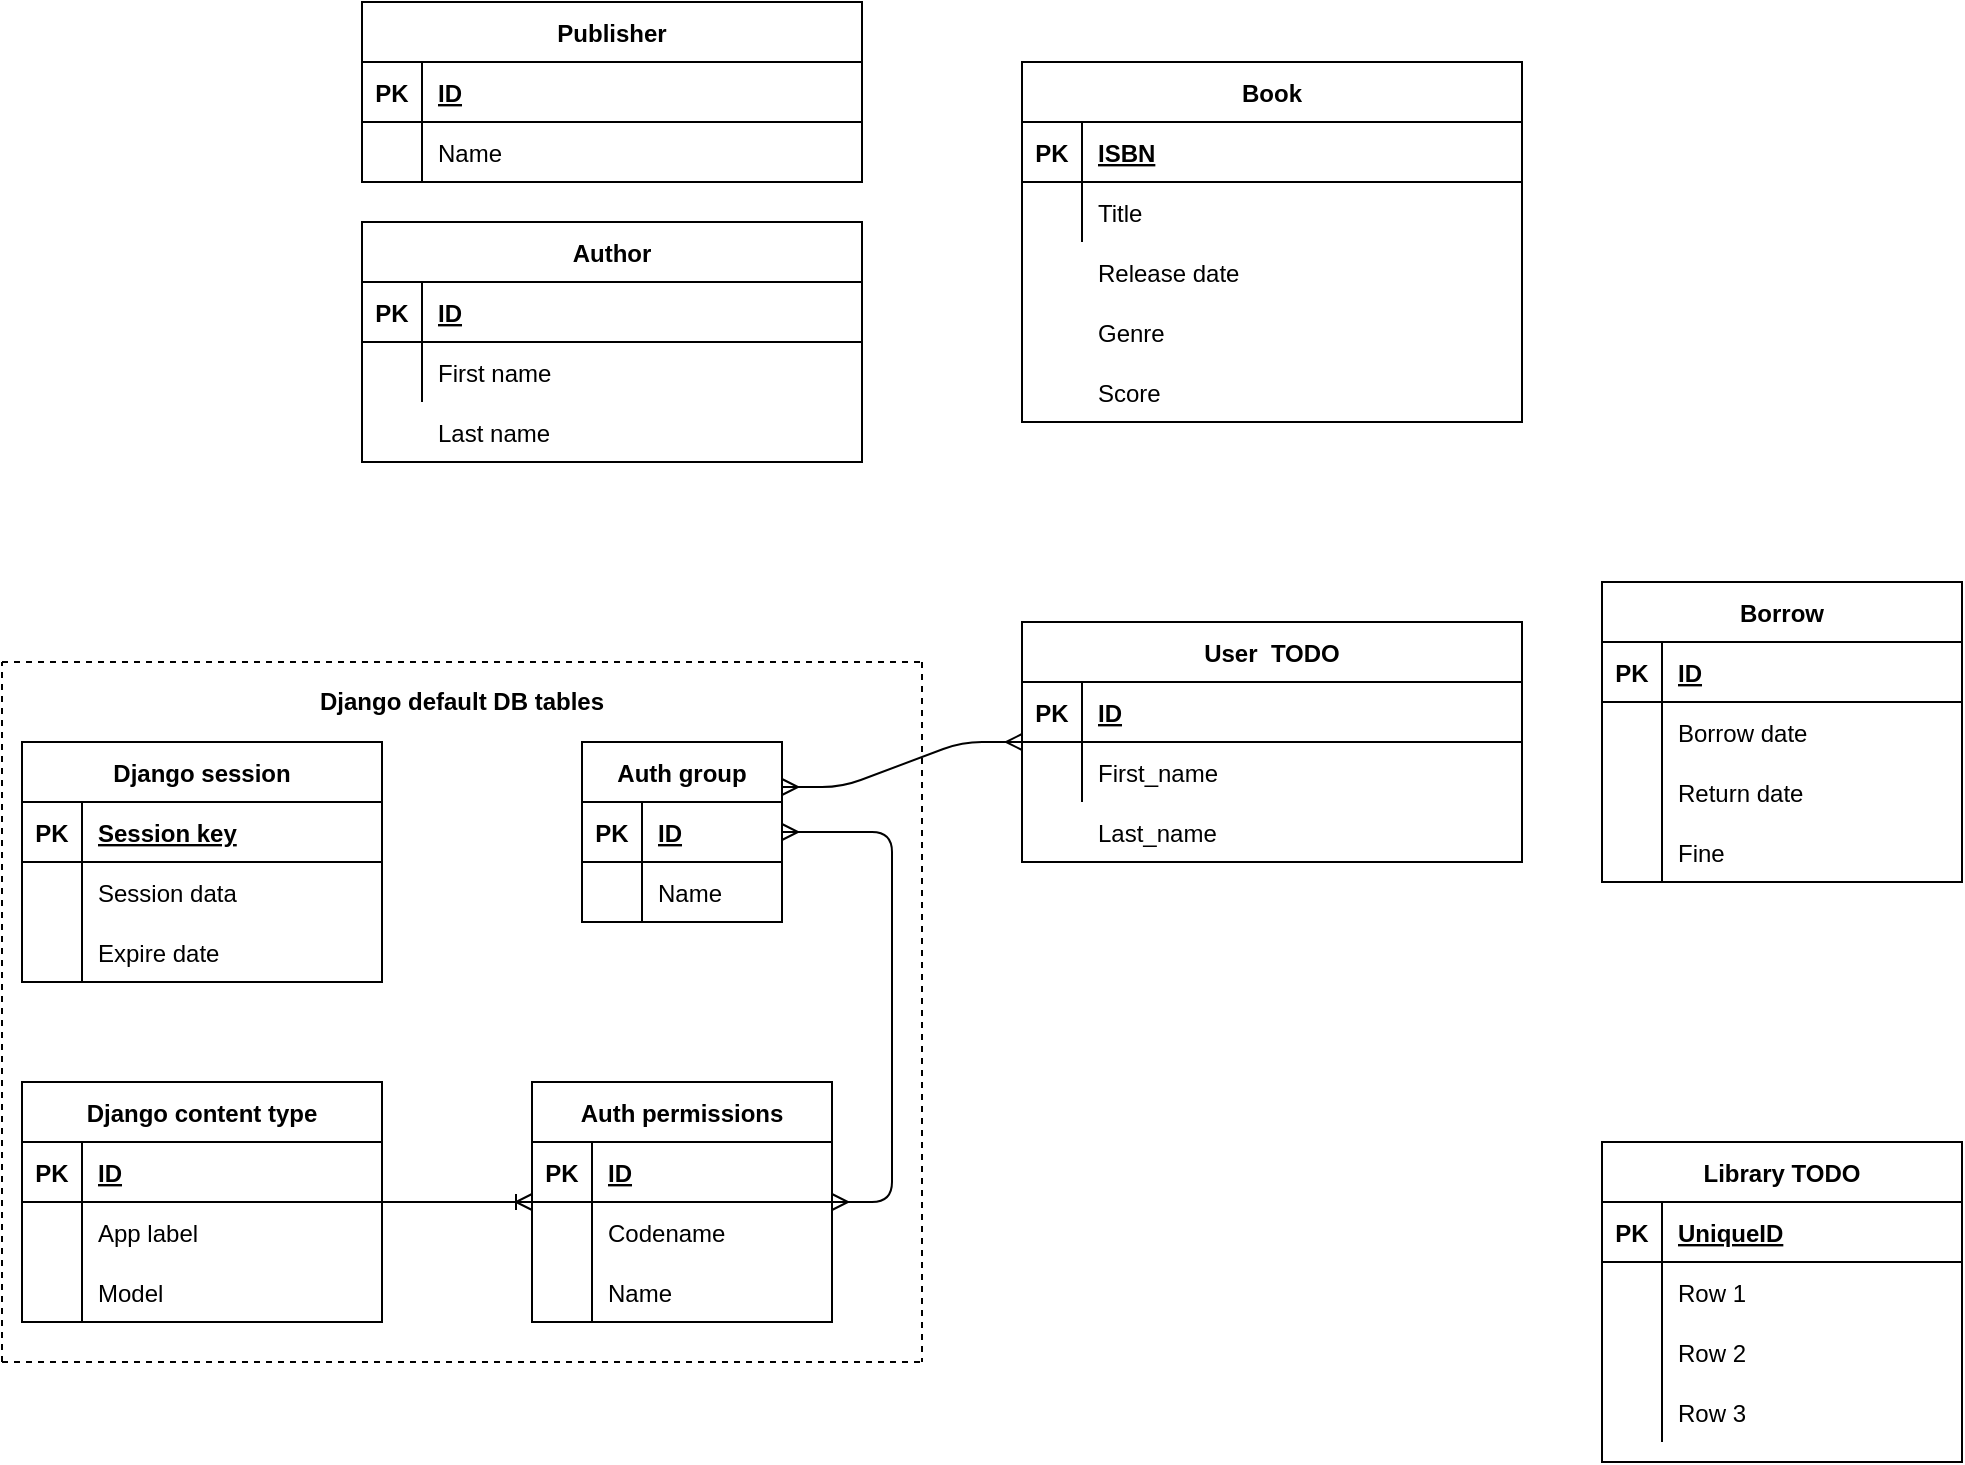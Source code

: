 <mxfile version="15.3.3" type="device"><diagram id="R2lEEEUBdFMjLlhIrx00" name="Page-1"><mxGraphModel dx="2272" dy="793" grid="1" gridSize="10" guides="1" tooltips="1" connect="1" arrows="1" fold="1" page="1" pageScale="1" pageWidth="850" pageHeight="1100" math="0" shadow="0" extFonts="Permanent Marker^https://fonts.googleapis.com/css?family=Permanent+Marker"><root><mxCell id="0"/><mxCell id="1" parent="0"/><mxCell id="V8Oykzd35FJqW3Qop1RK-12" value="Publisher" style="shape=table;startSize=30;container=1;collapsible=1;childLayout=tableLayout;fixedRows=1;rowLines=0;fontStyle=1;align=center;resizeLast=1;" parent="1" vertex="1"><mxGeometry x="40" y="40" width="250" height="90" as="geometry"/></mxCell><mxCell id="V8Oykzd35FJqW3Qop1RK-13" value="" style="shape=partialRectangle;collapsible=0;dropTarget=0;pointerEvents=0;fillColor=none;points=[[0,0.5],[1,0.5]];portConstraint=eastwest;top=0;left=0;right=0;bottom=1;" parent="V8Oykzd35FJqW3Qop1RK-12" vertex="1"><mxGeometry y="30" width="250" height="30" as="geometry"/></mxCell><mxCell id="V8Oykzd35FJqW3Qop1RK-14" value="PK" style="shape=partialRectangle;overflow=hidden;connectable=0;fillColor=none;top=0;left=0;bottom=0;right=0;fontStyle=1;" parent="V8Oykzd35FJqW3Qop1RK-13" vertex="1"><mxGeometry width="30" height="30" as="geometry"/></mxCell><mxCell id="V8Oykzd35FJqW3Qop1RK-15" value="ID" style="shape=partialRectangle;overflow=hidden;connectable=0;fillColor=none;top=0;left=0;bottom=0;right=0;align=left;spacingLeft=6;fontStyle=5;" parent="V8Oykzd35FJqW3Qop1RK-13" vertex="1"><mxGeometry x="30" width="220" height="30" as="geometry"/></mxCell><mxCell id="V8Oykzd35FJqW3Qop1RK-16" value="" style="shape=partialRectangle;collapsible=0;dropTarget=0;pointerEvents=0;fillColor=none;points=[[0,0.5],[1,0.5]];portConstraint=eastwest;top=0;left=0;right=0;bottom=0;" parent="V8Oykzd35FJqW3Qop1RK-12" vertex="1"><mxGeometry y="60" width="250" height="30" as="geometry"/></mxCell><mxCell id="V8Oykzd35FJqW3Qop1RK-17" value="" style="shape=partialRectangle;overflow=hidden;connectable=0;fillColor=none;top=0;left=0;bottom=0;right=0;" parent="V8Oykzd35FJqW3Qop1RK-16" vertex="1"><mxGeometry width="30" height="30" as="geometry"/></mxCell><mxCell id="V8Oykzd35FJqW3Qop1RK-18" value="Name" style="shape=partialRectangle;overflow=hidden;connectable=0;fillColor=none;top=0;left=0;bottom=0;right=0;align=left;spacingLeft=6;" parent="V8Oykzd35FJqW3Qop1RK-16" vertex="1"><mxGeometry x="30" width="220" height="30" as="geometry"/></mxCell><mxCell id="V8Oykzd35FJqW3Qop1RK-20" value="" style="group" parent="1" vertex="1" connectable="0"><mxGeometry x="370" y="70" width="250" height="180" as="geometry"/></mxCell><mxCell id="C-vyLk0tnHw3VtMMgP7b-23" value="Book" style="shape=table;startSize=30;container=1;collapsible=1;childLayout=tableLayout;fixedRows=1;rowLines=0;fontStyle=1;align=center;resizeLast=1;" parent="V8Oykzd35FJqW3Qop1RK-20" vertex="1"><mxGeometry width="250" height="180" as="geometry"/></mxCell><mxCell id="C-vyLk0tnHw3VtMMgP7b-24" value="" style="shape=partialRectangle;collapsible=0;dropTarget=0;pointerEvents=0;fillColor=none;points=[[0,0.5],[1,0.5]];portConstraint=eastwest;top=0;left=0;right=0;bottom=1;" parent="C-vyLk0tnHw3VtMMgP7b-23" vertex="1"><mxGeometry y="30" width="250" height="30" as="geometry"/></mxCell><mxCell id="C-vyLk0tnHw3VtMMgP7b-25" value="PK" style="shape=partialRectangle;overflow=hidden;connectable=0;fillColor=none;top=0;left=0;bottom=0;right=0;fontStyle=1;" parent="C-vyLk0tnHw3VtMMgP7b-24" vertex="1"><mxGeometry width="30" height="30" as="geometry"/></mxCell><mxCell id="C-vyLk0tnHw3VtMMgP7b-26" value="ISBN" style="shape=partialRectangle;overflow=hidden;connectable=0;fillColor=none;top=0;left=0;bottom=0;right=0;align=left;spacingLeft=6;fontStyle=5;" parent="C-vyLk0tnHw3VtMMgP7b-24" vertex="1"><mxGeometry x="30" width="220" height="30" as="geometry"/></mxCell><mxCell id="C-vyLk0tnHw3VtMMgP7b-27" value="" style="shape=partialRectangle;collapsible=0;dropTarget=0;pointerEvents=0;fillColor=none;points=[[0,0.5],[1,0.5]];portConstraint=eastwest;top=0;left=0;right=0;bottom=0;" parent="C-vyLk0tnHw3VtMMgP7b-23" vertex="1"><mxGeometry y="60" width="250" height="30" as="geometry"/></mxCell><mxCell id="C-vyLk0tnHw3VtMMgP7b-28" value="" style="shape=partialRectangle;overflow=hidden;connectable=0;fillColor=none;top=0;left=0;bottom=0;right=0;" parent="C-vyLk0tnHw3VtMMgP7b-27" vertex="1"><mxGeometry width="30" height="30" as="geometry"/></mxCell><mxCell id="C-vyLk0tnHw3VtMMgP7b-29" value="Title" style="shape=partialRectangle;overflow=hidden;connectable=0;fillColor=none;top=0;left=0;bottom=0;right=0;align=left;spacingLeft=6;" parent="C-vyLk0tnHw3VtMMgP7b-27" vertex="1"><mxGeometry x="30" width="220" height="30" as="geometry"/></mxCell><mxCell id="V8Oykzd35FJqW3Qop1RK-1" value="Release date" style="shape=partialRectangle;overflow=hidden;connectable=0;fillColor=none;top=0;left=0;bottom=0;right=0;align=left;spacingLeft=6;" parent="V8Oykzd35FJqW3Qop1RK-20" vertex="1"><mxGeometry x="30" y="90" width="220" height="30" as="geometry"/></mxCell><mxCell id="V8Oykzd35FJqW3Qop1RK-2" value="Genre" style="shape=partialRectangle;overflow=hidden;connectable=0;fillColor=none;top=0;left=0;bottom=0;right=0;align=left;spacingLeft=6;" parent="V8Oykzd35FJqW3Qop1RK-20" vertex="1"><mxGeometry x="30" y="120" width="220" height="30" as="geometry"/></mxCell><mxCell id="V8Oykzd35FJqW3Qop1RK-3" value="Score" style="shape=partialRectangle;overflow=hidden;connectable=0;fillColor=none;top=0;left=0;bottom=0;right=0;align=left;spacingLeft=6;" parent="V8Oykzd35FJqW3Qop1RK-20" vertex="1"><mxGeometry x="30" y="150" width="220" height="30" as="geometry"/></mxCell><mxCell id="V8Oykzd35FJqW3Qop1RK-21" value="" style="group" parent="1" vertex="1" connectable="0"><mxGeometry x="40" y="150" width="250" height="120" as="geometry"/></mxCell><mxCell id="V8Oykzd35FJqW3Qop1RK-5" value="Author" style="shape=table;startSize=30;container=1;collapsible=1;childLayout=tableLayout;fixedRows=1;rowLines=0;fontStyle=1;align=center;resizeLast=1;" parent="V8Oykzd35FJqW3Qop1RK-21" vertex="1"><mxGeometry width="250" height="120" as="geometry"/></mxCell><mxCell id="V8Oykzd35FJqW3Qop1RK-6" value="" style="shape=partialRectangle;collapsible=0;dropTarget=0;pointerEvents=0;fillColor=none;points=[[0,0.5],[1,0.5]];portConstraint=eastwest;top=0;left=0;right=0;bottom=1;" parent="V8Oykzd35FJqW3Qop1RK-5" vertex="1"><mxGeometry y="30" width="250" height="30" as="geometry"/></mxCell><mxCell id="V8Oykzd35FJqW3Qop1RK-7" value="PK" style="shape=partialRectangle;overflow=hidden;connectable=0;fillColor=none;top=0;left=0;bottom=0;right=0;fontStyle=1;" parent="V8Oykzd35FJqW3Qop1RK-6" vertex="1"><mxGeometry width="30" height="30" as="geometry"/></mxCell><mxCell id="V8Oykzd35FJqW3Qop1RK-8" value="ID" style="shape=partialRectangle;overflow=hidden;connectable=0;fillColor=none;top=0;left=0;bottom=0;right=0;align=left;spacingLeft=6;fontStyle=5;" parent="V8Oykzd35FJqW3Qop1RK-6" vertex="1"><mxGeometry x="30" width="220" height="30" as="geometry"/></mxCell><mxCell id="V8Oykzd35FJqW3Qop1RK-9" value="" style="shape=partialRectangle;collapsible=0;dropTarget=0;pointerEvents=0;fillColor=none;points=[[0,0.5],[1,0.5]];portConstraint=eastwest;top=0;left=0;right=0;bottom=0;" parent="V8Oykzd35FJqW3Qop1RK-5" vertex="1"><mxGeometry y="60" width="250" height="30" as="geometry"/></mxCell><mxCell id="V8Oykzd35FJqW3Qop1RK-10" value="" style="shape=partialRectangle;overflow=hidden;connectable=0;fillColor=none;top=0;left=0;bottom=0;right=0;" parent="V8Oykzd35FJqW3Qop1RK-9" vertex="1"><mxGeometry width="30" height="30" as="geometry"/></mxCell><mxCell id="V8Oykzd35FJqW3Qop1RK-11" value="First name" style="shape=partialRectangle;overflow=hidden;connectable=0;fillColor=none;top=0;left=0;bottom=0;right=0;align=left;spacingLeft=6;" parent="V8Oykzd35FJqW3Qop1RK-9" vertex="1"><mxGeometry x="30" width="220" height="30" as="geometry"/></mxCell><mxCell id="V8Oykzd35FJqW3Qop1RK-19" value="Last name" style="shape=partialRectangle;overflow=hidden;connectable=0;fillColor=none;top=0;left=0;bottom=0;right=0;align=left;spacingLeft=6;" parent="V8Oykzd35FJqW3Qop1RK-21" vertex="1"><mxGeometry x="30" y="90" width="220" height="30" as="geometry"/></mxCell><mxCell id="Apy66p_QesDcBcl1Cka--1" value="" style="group" parent="1" vertex="1" connectable="0"><mxGeometry x="370" y="350" width="250" height="120" as="geometry"/></mxCell><mxCell id="Apy66p_QesDcBcl1Cka--2" value="User  TODO" style="shape=table;startSize=30;container=1;collapsible=1;childLayout=tableLayout;fixedRows=1;rowLines=0;fontStyle=1;align=center;resizeLast=1;" parent="Apy66p_QesDcBcl1Cka--1" vertex="1"><mxGeometry width="250" height="120" as="geometry"/></mxCell><mxCell id="Apy66p_QesDcBcl1Cka--3" value="" style="shape=partialRectangle;collapsible=0;dropTarget=0;pointerEvents=0;fillColor=none;points=[[0,0.5],[1,0.5]];portConstraint=eastwest;top=0;left=0;right=0;bottom=1;" parent="Apy66p_QesDcBcl1Cka--2" vertex="1"><mxGeometry y="30" width="250" height="30" as="geometry"/></mxCell><mxCell id="Apy66p_QesDcBcl1Cka--4" value="PK" style="shape=partialRectangle;overflow=hidden;connectable=0;fillColor=none;top=0;left=0;bottom=0;right=0;fontStyle=1;" parent="Apy66p_QesDcBcl1Cka--3" vertex="1"><mxGeometry width="30" height="30" as="geometry"/></mxCell><mxCell id="Apy66p_QesDcBcl1Cka--5" value="ID" style="shape=partialRectangle;overflow=hidden;connectable=0;fillColor=none;top=0;left=0;bottom=0;right=0;align=left;spacingLeft=6;fontStyle=5;" parent="Apy66p_QesDcBcl1Cka--3" vertex="1"><mxGeometry x="30" width="220" height="30" as="geometry"/></mxCell><mxCell id="Apy66p_QesDcBcl1Cka--6" value="" style="shape=partialRectangle;collapsible=0;dropTarget=0;pointerEvents=0;fillColor=none;points=[[0,0.5],[1,0.5]];portConstraint=eastwest;top=0;left=0;right=0;bottom=0;" parent="Apy66p_QesDcBcl1Cka--2" vertex="1"><mxGeometry y="60" width="250" height="30" as="geometry"/></mxCell><mxCell id="Apy66p_QesDcBcl1Cka--7" value="" style="shape=partialRectangle;overflow=hidden;connectable=0;fillColor=none;top=0;left=0;bottom=0;right=0;" parent="Apy66p_QesDcBcl1Cka--6" vertex="1"><mxGeometry width="30" height="30" as="geometry"/></mxCell><mxCell id="Apy66p_QesDcBcl1Cka--8" value="First_name" style="shape=partialRectangle;overflow=hidden;connectable=0;fillColor=none;top=0;left=0;bottom=0;right=0;align=left;spacingLeft=6;" parent="Apy66p_QesDcBcl1Cka--6" vertex="1"><mxGeometry x="30" width="220" height="30" as="geometry"/></mxCell><mxCell id="Apy66p_QesDcBcl1Cka--9" value="Last_name" style="shape=partialRectangle;overflow=hidden;connectable=0;fillColor=none;top=0;left=0;bottom=0;right=0;align=left;spacingLeft=6;" parent="Apy66p_QesDcBcl1Cka--1" vertex="1"><mxGeometry x="30" y="90" width="220" height="30" as="geometry"/></mxCell><mxCell id="Apy66p_QesDcBcl1Cka--10" value="" style="group" parent="1" vertex="1" connectable="0"><mxGeometry x="150" y="410" width="100" height="90" as="geometry"/></mxCell><mxCell id="Apy66p_QesDcBcl1Cka--11" value="Auth group" style="shape=table;startSize=30;container=1;collapsible=1;childLayout=tableLayout;fixedRows=1;rowLines=0;fontStyle=1;align=center;resizeLast=1;" parent="Apy66p_QesDcBcl1Cka--10" vertex="1"><mxGeometry width="100" height="90" as="geometry"/></mxCell><mxCell id="Apy66p_QesDcBcl1Cka--12" value="" style="shape=partialRectangle;collapsible=0;dropTarget=0;pointerEvents=0;fillColor=none;points=[[0,0.5],[1,0.5]];portConstraint=eastwest;top=0;left=0;right=0;bottom=1;" parent="Apy66p_QesDcBcl1Cka--11" vertex="1"><mxGeometry y="30" width="100" height="30" as="geometry"/></mxCell><mxCell id="Apy66p_QesDcBcl1Cka--13" value="PK" style="shape=partialRectangle;overflow=hidden;connectable=0;fillColor=none;top=0;left=0;bottom=0;right=0;fontStyle=1;" parent="Apy66p_QesDcBcl1Cka--12" vertex="1"><mxGeometry width="30" height="30" as="geometry"><mxRectangle width="30" height="30" as="alternateBounds"/></mxGeometry></mxCell><mxCell id="Apy66p_QesDcBcl1Cka--14" value="ID" style="shape=partialRectangle;overflow=hidden;connectable=0;fillColor=none;top=0;left=0;bottom=0;right=0;align=left;spacingLeft=6;fontStyle=5;" parent="Apy66p_QesDcBcl1Cka--12" vertex="1"><mxGeometry x="30" width="70" height="30" as="geometry"><mxRectangle width="70" height="30" as="alternateBounds"/></mxGeometry></mxCell><mxCell id="Apy66p_QesDcBcl1Cka--15" value="" style="shape=partialRectangle;collapsible=0;dropTarget=0;pointerEvents=0;fillColor=none;points=[[0,0.5],[1,0.5]];portConstraint=eastwest;top=0;left=0;right=0;bottom=0;" parent="Apy66p_QesDcBcl1Cka--11" vertex="1"><mxGeometry y="60" width="100" height="30" as="geometry"/></mxCell><mxCell id="Apy66p_QesDcBcl1Cka--16" value="" style="shape=partialRectangle;overflow=hidden;connectable=0;fillColor=none;top=0;left=0;bottom=0;right=0;" parent="Apy66p_QesDcBcl1Cka--15" vertex="1"><mxGeometry width="30" height="30" as="geometry"><mxRectangle width="30" height="30" as="alternateBounds"/></mxGeometry></mxCell><mxCell id="Apy66p_QesDcBcl1Cka--17" value="Name" style="shape=partialRectangle;overflow=hidden;connectable=0;fillColor=none;top=0;left=0;bottom=0;right=0;align=left;spacingLeft=6;" parent="Apy66p_QesDcBcl1Cka--15" vertex="1"><mxGeometry x="30" width="70" height="30" as="geometry"><mxRectangle width="70" height="30" as="alternateBounds"/></mxGeometry></mxCell><mxCell id="Apy66p_QesDcBcl1Cka--51" value="Auth permissions" style="shape=table;startSize=30;container=1;collapsible=1;childLayout=tableLayout;fixedRows=1;rowLines=0;fontStyle=1;align=center;resizeLast=1;" parent="1" vertex="1"><mxGeometry x="125" y="580" width="150" height="120" as="geometry"/></mxCell><mxCell id="Apy66p_QesDcBcl1Cka--52" value="" style="shape=partialRectangle;collapsible=0;dropTarget=0;pointerEvents=0;fillColor=none;top=0;left=0;bottom=1;right=0;points=[[0,0.5],[1,0.5]];portConstraint=eastwest;" parent="Apy66p_QesDcBcl1Cka--51" vertex="1"><mxGeometry y="30" width="150" height="30" as="geometry"/></mxCell><mxCell id="Apy66p_QesDcBcl1Cka--53" value="PK" style="shape=partialRectangle;connectable=0;fillColor=none;top=0;left=0;bottom=0;right=0;fontStyle=1;overflow=hidden;" parent="Apy66p_QesDcBcl1Cka--52" vertex="1"><mxGeometry width="30" height="30" as="geometry"><mxRectangle width="30" height="30" as="alternateBounds"/></mxGeometry></mxCell><mxCell id="Apy66p_QesDcBcl1Cka--54" value="ID" style="shape=partialRectangle;connectable=0;fillColor=none;top=0;left=0;bottom=0;right=0;align=left;spacingLeft=6;fontStyle=5;overflow=hidden;" parent="Apy66p_QesDcBcl1Cka--52" vertex="1"><mxGeometry x="30" width="120" height="30" as="geometry"><mxRectangle width="120" height="30" as="alternateBounds"/></mxGeometry></mxCell><mxCell id="Apy66p_QesDcBcl1Cka--58" value="" style="shape=partialRectangle;collapsible=0;dropTarget=0;pointerEvents=0;fillColor=none;top=0;left=0;bottom=0;right=0;points=[[0,0.5],[1,0.5]];portConstraint=eastwest;" parent="Apy66p_QesDcBcl1Cka--51" vertex="1"><mxGeometry y="60" width="150" height="30" as="geometry"/></mxCell><mxCell id="Apy66p_QesDcBcl1Cka--59" value="" style="shape=partialRectangle;connectable=0;fillColor=none;top=0;left=0;bottom=0;right=0;editable=1;overflow=hidden;" parent="Apy66p_QesDcBcl1Cka--58" vertex="1"><mxGeometry width="30" height="30" as="geometry"><mxRectangle width="30" height="30" as="alternateBounds"/></mxGeometry></mxCell><mxCell id="Apy66p_QesDcBcl1Cka--60" value="Codename" style="shape=partialRectangle;connectable=0;fillColor=none;top=0;left=0;bottom=0;right=0;align=left;spacingLeft=6;overflow=hidden;" parent="Apy66p_QesDcBcl1Cka--58" vertex="1"><mxGeometry x="30" width="120" height="30" as="geometry"><mxRectangle width="120" height="30" as="alternateBounds"/></mxGeometry></mxCell><mxCell id="Apy66p_QesDcBcl1Cka--61" value="" style="shape=partialRectangle;collapsible=0;dropTarget=0;pointerEvents=0;fillColor=none;top=0;left=0;bottom=0;right=0;points=[[0,0.5],[1,0.5]];portConstraint=eastwest;" parent="Apy66p_QesDcBcl1Cka--51" vertex="1"><mxGeometry y="90" width="150" height="30" as="geometry"/></mxCell><mxCell id="Apy66p_QesDcBcl1Cka--62" value="" style="shape=partialRectangle;connectable=0;fillColor=none;top=0;left=0;bottom=0;right=0;editable=1;overflow=hidden;" parent="Apy66p_QesDcBcl1Cka--61" vertex="1"><mxGeometry width="30" height="30" as="geometry"><mxRectangle width="30" height="30" as="alternateBounds"/></mxGeometry></mxCell><mxCell id="Apy66p_QesDcBcl1Cka--63" value="Name" style="shape=partialRectangle;connectable=0;fillColor=none;top=0;left=0;bottom=0;right=0;align=left;spacingLeft=6;overflow=hidden;" parent="Apy66p_QesDcBcl1Cka--61" vertex="1"><mxGeometry x="30" width="120" height="30" as="geometry"><mxRectangle width="120" height="30" as="alternateBounds"/></mxGeometry></mxCell><mxCell id="Apy66p_QesDcBcl1Cka--64" value="Django content type" style="shape=table;startSize=30;container=1;collapsible=1;childLayout=tableLayout;fixedRows=1;rowLines=0;fontStyle=1;align=center;resizeLast=1;" parent="1" vertex="1"><mxGeometry x="-130" y="580" width="180" height="120" as="geometry"/></mxCell><mxCell id="Apy66p_QesDcBcl1Cka--65" value="" style="shape=partialRectangle;collapsible=0;dropTarget=0;pointerEvents=0;fillColor=none;top=0;left=0;bottom=1;right=0;points=[[0,0.5],[1,0.5]];portConstraint=eastwest;" parent="Apy66p_QesDcBcl1Cka--64" vertex="1"><mxGeometry y="30" width="180" height="30" as="geometry"/></mxCell><mxCell id="Apy66p_QesDcBcl1Cka--66" value="PK" style="shape=partialRectangle;connectable=0;fillColor=none;top=0;left=0;bottom=0;right=0;fontStyle=1;overflow=hidden;" parent="Apy66p_QesDcBcl1Cka--65" vertex="1"><mxGeometry width="30" height="30" as="geometry"><mxRectangle width="30" height="30" as="alternateBounds"/></mxGeometry></mxCell><mxCell id="Apy66p_QesDcBcl1Cka--67" value="ID" style="shape=partialRectangle;connectable=0;fillColor=none;top=0;left=0;bottom=0;right=0;align=left;spacingLeft=6;fontStyle=5;overflow=hidden;" parent="Apy66p_QesDcBcl1Cka--65" vertex="1"><mxGeometry x="30" width="150" height="30" as="geometry"><mxRectangle width="150" height="30" as="alternateBounds"/></mxGeometry></mxCell><mxCell id="Apy66p_QesDcBcl1Cka--68" value="" style="shape=partialRectangle;collapsible=0;dropTarget=0;pointerEvents=0;fillColor=none;top=0;left=0;bottom=0;right=0;points=[[0,0.5],[1,0.5]];portConstraint=eastwest;" parent="Apy66p_QesDcBcl1Cka--64" vertex="1"><mxGeometry y="60" width="180" height="30" as="geometry"/></mxCell><mxCell id="Apy66p_QesDcBcl1Cka--69" value="" style="shape=partialRectangle;connectable=0;fillColor=none;top=0;left=0;bottom=0;right=0;editable=1;overflow=hidden;" parent="Apy66p_QesDcBcl1Cka--68" vertex="1"><mxGeometry width="30" height="30" as="geometry"><mxRectangle width="30" height="30" as="alternateBounds"/></mxGeometry></mxCell><mxCell id="Apy66p_QesDcBcl1Cka--70" value="App label" style="shape=partialRectangle;connectable=0;fillColor=none;top=0;left=0;bottom=0;right=0;align=left;spacingLeft=6;overflow=hidden;" parent="Apy66p_QesDcBcl1Cka--68" vertex="1"><mxGeometry x="30" width="150" height="30" as="geometry"><mxRectangle width="150" height="30" as="alternateBounds"/></mxGeometry></mxCell><mxCell id="Apy66p_QesDcBcl1Cka--71" value="" style="shape=partialRectangle;collapsible=0;dropTarget=0;pointerEvents=0;fillColor=none;top=0;left=0;bottom=0;right=0;points=[[0,0.5],[1,0.5]];portConstraint=eastwest;" parent="Apy66p_QesDcBcl1Cka--64" vertex="1"><mxGeometry y="90" width="180" height="30" as="geometry"/></mxCell><mxCell id="Apy66p_QesDcBcl1Cka--72" value="" style="shape=partialRectangle;connectable=0;fillColor=none;top=0;left=0;bottom=0;right=0;editable=1;overflow=hidden;" parent="Apy66p_QesDcBcl1Cka--71" vertex="1"><mxGeometry width="30" height="30" as="geometry"><mxRectangle width="30" height="30" as="alternateBounds"/></mxGeometry></mxCell><mxCell id="Apy66p_QesDcBcl1Cka--73" value="Model" style="shape=partialRectangle;connectable=0;fillColor=none;top=0;left=0;bottom=0;right=0;align=left;spacingLeft=6;overflow=hidden;" parent="Apy66p_QesDcBcl1Cka--71" vertex="1"><mxGeometry x="30" width="150" height="30" as="geometry"><mxRectangle width="150" height="30" as="alternateBounds"/></mxGeometry></mxCell><mxCell id="Apy66p_QesDcBcl1Cka--77" value="Django session" style="shape=table;startSize=30;container=1;collapsible=1;childLayout=tableLayout;fixedRows=1;rowLines=0;fontStyle=1;align=center;resizeLast=1;" parent="1" vertex="1"><mxGeometry x="-130" y="410" width="180" height="120" as="geometry"/></mxCell><mxCell id="Apy66p_QesDcBcl1Cka--78" value="" style="shape=partialRectangle;collapsible=0;dropTarget=0;pointerEvents=0;fillColor=none;top=0;left=0;bottom=1;right=0;points=[[0,0.5],[1,0.5]];portConstraint=eastwest;" parent="Apy66p_QesDcBcl1Cka--77" vertex="1"><mxGeometry y="30" width="180" height="30" as="geometry"/></mxCell><mxCell id="Apy66p_QesDcBcl1Cka--79" value="PK" style="shape=partialRectangle;connectable=0;fillColor=none;top=0;left=0;bottom=0;right=0;fontStyle=1;overflow=hidden;" parent="Apy66p_QesDcBcl1Cka--78" vertex="1"><mxGeometry width="30" height="30" as="geometry"><mxRectangle width="30" height="30" as="alternateBounds"/></mxGeometry></mxCell><mxCell id="Apy66p_QesDcBcl1Cka--80" value="Session key" style="shape=partialRectangle;connectable=0;fillColor=none;top=0;left=0;bottom=0;right=0;align=left;spacingLeft=6;fontStyle=5;overflow=hidden;" parent="Apy66p_QesDcBcl1Cka--78" vertex="1"><mxGeometry x="30" width="150" height="30" as="geometry"><mxRectangle width="150" height="30" as="alternateBounds"/></mxGeometry></mxCell><mxCell id="Apy66p_QesDcBcl1Cka--81" value="" style="shape=partialRectangle;collapsible=0;dropTarget=0;pointerEvents=0;fillColor=none;top=0;left=0;bottom=0;right=0;points=[[0,0.5],[1,0.5]];portConstraint=eastwest;" parent="Apy66p_QesDcBcl1Cka--77" vertex="1"><mxGeometry y="60" width="180" height="30" as="geometry"/></mxCell><mxCell id="Apy66p_QesDcBcl1Cka--82" value="" style="shape=partialRectangle;connectable=0;fillColor=none;top=0;left=0;bottom=0;right=0;editable=1;overflow=hidden;" parent="Apy66p_QesDcBcl1Cka--81" vertex="1"><mxGeometry width="30" height="30" as="geometry"><mxRectangle width="30" height="30" as="alternateBounds"/></mxGeometry></mxCell><mxCell id="Apy66p_QesDcBcl1Cka--83" value="Session data" style="shape=partialRectangle;connectable=0;fillColor=none;top=0;left=0;bottom=0;right=0;align=left;spacingLeft=6;overflow=hidden;" parent="Apy66p_QesDcBcl1Cka--81" vertex="1"><mxGeometry x="30" width="150" height="30" as="geometry"><mxRectangle width="150" height="30" as="alternateBounds"/></mxGeometry></mxCell><mxCell id="Apy66p_QesDcBcl1Cka--84" value="" style="shape=partialRectangle;collapsible=0;dropTarget=0;pointerEvents=0;fillColor=none;top=0;left=0;bottom=0;right=0;points=[[0,0.5],[1,0.5]];portConstraint=eastwest;" parent="Apy66p_QesDcBcl1Cka--77" vertex="1"><mxGeometry y="90" width="180" height="30" as="geometry"/></mxCell><mxCell id="Apy66p_QesDcBcl1Cka--85" value="" style="shape=partialRectangle;connectable=0;fillColor=none;top=0;left=0;bottom=0;right=0;editable=1;overflow=hidden;" parent="Apy66p_QesDcBcl1Cka--84" vertex="1"><mxGeometry width="30" height="30" as="geometry"><mxRectangle width="30" height="30" as="alternateBounds"/></mxGeometry></mxCell><mxCell id="Apy66p_QesDcBcl1Cka--86" value="Expire date" style="shape=partialRectangle;connectable=0;fillColor=none;top=0;left=0;bottom=0;right=0;align=left;spacingLeft=6;overflow=hidden;" parent="Apy66p_QesDcBcl1Cka--84" vertex="1"><mxGeometry x="30" width="150" height="30" as="geometry"><mxRectangle width="150" height="30" as="alternateBounds"/></mxGeometry></mxCell><mxCell id="Apy66p_QesDcBcl1Cka--93" value="" style="edgeStyle=entityRelationEdgeStyle;fontSize=12;html=1;endArrow=ERmany;startArrow=ERmany;" parent="1" source="Apy66p_QesDcBcl1Cka--51" target="Apy66p_QesDcBcl1Cka--11" edge="1"><mxGeometry width="100" height="100" relative="1" as="geometry"><mxPoint x="300" y="530" as="sourcePoint"/><mxPoint x="400" y="430" as="targetPoint"/></mxGeometry></mxCell><mxCell id="Apy66p_QesDcBcl1Cka--94" value="" style="edgeStyle=entityRelationEdgeStyle;fontSize=12;html=1;endArrow=ERmany;startArrow=ERmany;exitX=1;exitY=0.25;exitDx=0;exitDy=0;" parent="1" source="Apy66p_QesDcBcl1Cka--11" target="Apy66p_QesDcBcl1Cka--2" edge="1"><mxGeometry width="100" height="100" relative="1" as="geometry"><mxPoint x="285" y="650" as="sourcePoint"/><mxPoint x="260" y="465" as="targetPoint"/></mxGeometry></mxCell><mxCell id="Apy66p_QesDcBcl1Cka--96" value="" style="edgeStyle=entityRelationEdgeStyle;fontSize=12;html=1;endArrow=ERoneToMany;" parent="1" source="Apy66p_QesDcBcl1Cka--64" target="Apy66p_QesDcBcl1Cka--51" edge="1"><mxGeometry width="100" height="100" relative="1" as="geometry"><mxPoint x="300" y="530" as="sourcePoint"/><mxPoint x="400" y="430" as="targetPoint"/></mxGeometry></mxCell><mxCell id="Apy66p_QesDcBcl1Cka--101" value="" style="group" parent="1" vertex="1" connectable="0"><mxGeometry x="-140" y="370" width="460" height="350" as="geometry"/></mxCell><mxCell id="Apy66p_QesDcBcl1Cka--97" value="" style="endArrow=none;dashed=1;html=1;" parent="Apy66p_QesDcBcl1Cka--101" edge="1"><mxGeometry width="50" height="50" relative="1" as="geometry"><mxPoint y="350" as="sourcePoint"/><mxPoint x="460" y="350" as="targetPoint"/></mxGeometry></mxCell><mxCell id="Apy66p_QesDcBcl1Cka--98" value="" style="endArrow=none;dashed=1;html=1;" parent="Apy66p_QesDcBcl1Cka--101" edge="1"><mxGeometry width="50" height="50" relative="1" as="geometry"><mxPoint x="460" as="sourcePoint"/><mxPoint x="460" y="350" as="targetPoint"/></mxGeometry></mxCell><mxCell id="Apy66p_QesDcBcl1Cka--99" value="" style="endArrow=none;dashed=1;html=1;" parent="Apy66p_QesDcBcl1Cka--101" edge="1"><mxGeometry width="50" height="50" relative="1" as="geometry"><mxPoint as="sourcePoint"/><mxPoint x="460" as="targetPoint"/></mxGeometry></mxCell><mxCell id="Apy66p_QesDcBcl1Cka--100" value="" style="endArrow=none;dashed=1;html=1;" parent="Apy66p_QesDcBcl1Cka--101" edge="1"><mxGeometry width="50" height="50" relative="1" as="geometry"><mxPoint y="350" as="sourcePoint"/><mxPoint as="targetPoint"/></mxGeometry></mxCell><mxCell id="Apy66p_QesDcBcl1Cka--103" value="&lt;b&gt;Django default DB tables&lt;/b&gt;" style="text;html=1;strokeColor=none;fillColor=none;align=center;verticalAlign=middle;whiteSpace=wrap;rounded=0;" parent="Apy66p_QesDcBcl1Cka--101" vertex="1"><mxGeometry x="145" y="10" width="170" height="20" as="geometry"/></mxCell><mxCell id="KSzaHcFA-20L5qhvlI6W-1" value="Library TODO" style="shape=table;startSize=30;container=1;collapsible=1;childLayout=tableLayout;fixedRows=1;rowLines=0;fontStyle=1;align=center;resizeLast=1;hachureGap=4;pointerEvents=0;" vertex="1" parent="1"><mxGeometry x="660" y="610" width="180" height="160" as="geometry"/></mxCell><mxCell id="KSzaHcFA-20L5qhvlI6W-2" value="" style="shape=partialRectangle;collapsible=0;dropTarget=0;pointerEvents=0;fillColor=none;top=0;left=0;bottom=1;right=0;points=[[0,0.5],[1,0.5]];portConstraint=eastwest;" vertex="1" parent="KSzaHcFA-20L5qhvlI6W-1"><mxGeometry y="30" width="180" height="30" as="geometry"/></mxCell><mxCell id="KSzaHcFA-20L5qhvlI6W-3" value="PK" style="shape=partialRectangle;connectable=0;fillColor=none;top=0;left=0;bottom=0;right=0;fontStyle=1;overflow=hidden;" vertex="1" parent="KSzaHcFA-20L5qhvlI6W-2"><mxGeometry width="30" height="30" as="geometry"><mxRectangle width="30" height="30" as="alternateBounds"/></mxGeometry></mxCell><mxCell id="KSzaHcFA-20L5qhvlI6W-4" value="UniqueID" style="shape=partialRectangle;connectable=0;fillColor=none;top=0;left=0;bottom=0;right=0;align=left;spacingLeft=6;fontStyle=5;overflow=hidden;" vertex="1" parent="KSzaHcFA-20L5qhvlI6W-2"><mxGeometry x="30" width="150" height="30" as="geometry"><mxRectangle width="150" height="30" as="alternateBounds"/></mxGeometry></mxCell><mxCell id="KSzaHcFA-20L5qhvlI6W-5" value="" style="shape=partialRectangle;collapsible=0;dropTarget=0;pointerEvents=0;fillColor=none;top=0;left=0;bottom=0;right=0;points=[[0,0.5],[1,0.5]];portConstraint=eastwest;" vertex="1" parent="KSzaHcFA-20L5qhvlI6W-1"><mxGeometry y="60" width="180" height="30" as="geometry"/></mxCell><mxCell id="KSzaHcFA-20L5qhvlI6W-6" value="" style="shape=partialRectangle;connectable=0;fillColor=none;top=0;left=0;bottom=0;right=0;editable=1;overflow=hidden;" vertex="1" parent="KSzaHcFA-20L5qhvlI6W-5"><mxGeometry width="30" height="30" as="geometry"><mxRectangle width="30" height="30" as="alternateBounds"/></mxGeometry></mxCell><mxCell id="KSzaHcFA-20L5qhvlI6W-7" value="Row 1" style="shape=partialRectangle;connectable=0;fillColor=none;top=0;left=0;bottom=0;right=0;align=left;spacingLeft=6;overflow=hidden;" vertex="1" parent="KSzaHcFA-20L5qhvlI6W-5"><mxGeometry x="30" width="150" height="30" as="geometry"><mxRectangle width="150" height="30" as="alternateBounds"/></mxGeometry></mxCell><mxCell id="KSzaHcFA-20L5qhvlI6W-8" value="" style="shape=partialRectangle;collapsible=0;dropTarget=0;pointerEvents=0;fillColor=none;top=0;left=0;bottom=0;right=0;points=[[0,0.5],[1,0.5]];portConstraint=eastwest;" vertex="1" parent="KSzaHcFA-20L5qhvlI6W-1"><mxGeometry y="90" width="180" height="30" as="geometry"/></mxCell><mxCell id="KSzaHcFA-20L5qhvlI6W-9" value="" style="shape=partialRectangle;connectable=0;fillColor=none;top=0;left=0;bottom=0;right=0;editable=1;overflow=hidden;" vertex="1" parent="KSzaHcFA-20L5qhvlI6W-8"><mxGeometry width="30" height="30" as="geometry"><mxRectangle width="30" height="30" as="alternateBounds"/></mxGeometry></mxCell><mxCell id="KSzaHcFA-20L5qhvlI6W-10" value="Row 2" style="shape=partialRectangle;connectable=0;fillColor=none;top=0;left=0;bottom=0;right=0;align=left;spacingLeft=6;overflow=hidden;" vertex="1" parent="KSzaHcFA-20L5qhvlI6W-8"><mxGeometry x="30" width="150" height="30" as="geometry"><mxRectangle width="150" height="30" as="alternateBounds"/></mxGeometry></mxCell><mxCell id="KSzaHcFA-20L5qhvlI6W-11" value="" style="shape=partialRectangle;collapsible=0;dropTarget=0;pointerEvents=0;fillColor=none;top=0;left=0;bottom=0;right=0;points=[[0,0.5],[1,0.5]];portConstraint=eastwest;" vertex="1" parent="KSzaHcFA-20L5qhvlI6W-1"><mxGeometry y="120" width="180" height="30" as="geometry"/></mxCell><mxCell id="KSzaHcFA-20L5qhvlI6W-12" value="" style="shape=partialRectangle;connectable=0;fillColor=none;top=0;left=0;bottom=0;right=0;editable=1;overflow=hidden;" vertex="1" parent="KSzaHcFA-20L5qhvlI6W-11"><mxGeometry width="30" height="30" as="geometry"><mxRectangle width="30" height="30" as="alternateBounds"/></mxGeometry></mxCell><mxCell id="KSzaHcFA-20L5qhvlI6W-13" value="Row 3" style="shape=partialRectangle;connectable=0;fillColor=none;top=0;left=0;bottom=0;right=0;align=left;spacingLeft=6;overflow=hidden;" vertex="1" parent="KSzaHcFA-20L5qhvlI6W-11"><mxGeometry x="30" width="150" height="30" as="geometry"><mxRectangle width="150" height="30" as="alternateBounds"/></mxGeometry></mxCell><mxCell id="KSzaHcFA-20L5qhvlI6W-14" value="Borrow" style="shape=table;startSize=30;container=1;collapsible=1;childLayout=tableLayout;fixedRows=1;rowLines=0;fontStyle=1;align=center;resizeLast=1;hachureGap=4;pointerEvents=0;" vertex="1" parent="1"><mxGeometry x="660" y="330" width="180" height="150" as="geometry"/></mxCell><mxCell id="KSzaHcFA-20L5qhvlI6W-15" value="" style="shape=partialRectangle;collapsible=0;dropTarget=0;pointerEvents=0;fillColor=none;top=0;left=0;bottom=1;right=0;points=[[0,0.5],[1,0.5]];portConstraint=eastwest;" vertex="1" parent="KSzaHcFA-20L5qhvlI6W-14"><mxGeometry y="30" width="180" height="30" as="geometry"/></mxCell><mxCell id="KSzaHcFA-20L5qhvlI6W-16" value="PK" style="shape=partialRectangle;connectable=0;fillColor=none;top=0;left=0;bottom=0;right=0;fontStyle=1;overflow=hidden;" vertex="1" parent="KSzaHcFA-20L5qhvlI6W-15"><mxGeometry width="30" height="30" as="geometry"><mxRectangle width="30" height="30" as="alternateBounds"/></mxGeometry></mxCell><mxCell id="KSzaHcFA-20L5qhvlI6W-17" value="ID" style="shape=partialRectangle;connectable=0;fillColor=none;top=0;left=0;bottom=0;right=0;align=left;spacingLeft=6;fontStyle=5;overflow=hidden;" vertex="1" parent="KSzaHcFA-20L5qhvlI6W-15"><mxGeometry x="30" width="150" height="30" as="geometry"><mxRectangle width="150" height="30" as="alternateBounds"/></mxGeometry></mxCell><mxCell id="KSzaHcFA-20L5qhvlI6W-18" value="" style="shape=partialRectangle;collapsible=0;dropTarget=0;pointerEvents=0;fillColor=none;top=0;left=0;bottom=0;right=0;points=[[0,0.5],[1,0.5]];portConstraint=eastwest;" vertex="1" parent="KSzaHcFA-20L5qhvlI6W-14"><mxGeometry y="60" width="180" height="30" as="geometry"/></mxCell><mxCell id="KSzaHcFA-20L5qhvlI6W-19" value="" style="shape=partialRectangle;connectable=0;fillColor=none;top=0;left=0;bottom=0;right=0;editable=1;overflow=hidden;" vertex="1" parent="KSzaHcFA-20L5qhvlI6W-18"><mxGeometry width="30" height="30" as="geometry"><mxRectangle width="30" height="30" as="alternateBounds"/></mxGeometry></mxCell><mxCell id="KSzaHcFA-20L5qhvlI6W-20" value="Borrow date" style="shape=partialRectangle;connectable=0;fillColor=none;top=0;left=0;bottom=0;right=0;align=left;spacingLeft=6;overflow=hidden;" vertex="1" parent="KSzaHcFA-20L5qhvlI6W-18"><mxGeometry x="30" width="150" height="30" as="geometry"><mxRectangle width="150" height="30" as="alternateBounds"/></mxGeometry></mxCell><mxCell id="KSzaHcFA-20L5qhvlI6W-21" value="" style="shape=partialRectangle;collapsible=0;dropTarget=0;pointerEvents=0;fillColor=none;top=0;left=0;bottom=0;right=0;points=[[0,0.5],[1,0.5]];portConstraint=eastwest;" vertex="1" parent="KSzaHcFA-20L5qhvlI6W-14"><mxGeometry y="90" width="180" height="30" as="geometry"/></mxCell><mxCell id="KSzaHcFA-20L5qhvlI6W-22" value="" style="shape=partialRectangle;connectable=0;fillColor=none;top=0;left=0;bottom=0;right=0;editable=1;overflow=hidden;" vertex="1" parent="KSzaHcFA-20L5qhvlI6W-21"><mxGeometry width="30" height="30" as="geometry"><mxRectangle width="30" height="30" as="alternateBounds"/></mxGeometry></mxCell><mxCell id="KSzaHcFA-20L5qhvlI6W-23" value="Return date" style="shape=partialRectangle;connectable=0;fillColor=none;top=0;left=0;bottom=0;right=0;align=left;spacingLeft=6;overflow=hidden;" vertex="1" parent="KSzaHcFA-20L5qhvlI6W-21"><mxGeometry x="30" width="150" height="30" as="geometry"><mxRectangle width="150" height="30" as="alternateBounds"/></mxGeometry></mxCell><mxCell id="KSzaHcFA-20L5qhvlI6W-24" value="" style="shape=partialRectangle;collapsible=0;dropTarget=0;pointerEvents=0;fillColor=none;top=0;left=0;bottom=0;right=0;points=[[0,0.5],[1,0.5]];portConstraint=eastwest;" vertex="1" parent="KSzaHcFA-20L5qhvlI6W-14"><mxGeometry y="120" width="180" height="30" as="geometry"/></mxCell><mxCell id="KSzaHcFA-20L5qhvlI6W-25" value="" style="shape=partialRectangle;connectable=0;fillColor=none;top=0;left=0;bottom=0;right=0;editable=1;overflow=hidden;" vertex="1" parent="KSzaHcFA-20L5qhvlI6W-24"><mxGeometry width="30" height="30" as="geometry"><mxRectangle width="30" height="30" as="alternateBounds"/></mxGeometry></mxCell><mxCell id="KSzaHcFA-20L5qhvlI6W-26" value="Fine" style="shape=partialRectangle;connectable=0;fillColor=none;top=0;left=0;bottom=0;right=0;align=left;spacingLeft=6;overflow=hidden;" vertex="1" parent="KSzaHcFA-20L5qhvlI6W-24"><mxGeometry x="30" width="150" height="30" as="geometry"><mxRectangle width="150" height="30" as="alternateBounds"/></mxGeometry></mxCell></root></mxGraphModel></diagram></mxfile>